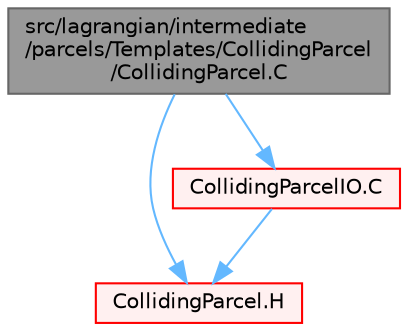 digraph "src/lagrangian/intermediate/parcels/Templates/CollidingParcel/CollidingParcel.C"
{
 // LATEX_PDF_SIZE
  bgcolor="transparent";
  edge [fontname=Helvetica,fontsize=10,labelfontname=Helvetica,labelfontsize=10];
  node [fontname=Helvetica,fontsize=10,shape=box,height=0.2,width=0.4];
  Node1 [id="Node000001",label="src/lagrangian/intermediate\l/parcels/Templates/CollidingParcel\l/CollidingParcel.C",height=0.2,width=0.4,color="gray40", fillcolor="grey60", style="filled", fontcolor="black",tooltip=" "];
  Node1 -> Node2 [id="edge1_Node000001_Node000002",color="steelblue1",style="solid",tooltip=" "];
  Node2 [id="Node000002",label="CollidingParcel.H",height=0.2,width=0.4,color="red", fillcolor="#FFF0F0", style="filled",URL="$CollidingParcel_8H.html",tooltip=" "];
  Node1 -> Node398 [id="edge2_Node000001_Node000398",color="steelblue1",style="solid",tooltip=" "];
  Node398 [id="Node000398",label="CollidingParcelIO.C",height=0.2,width=0.4,color="red", fillcolor="#FFF0F0", style="filled",URL="$CollidingParcelIO_8C.html",tooltip=" "];
  Node398 -> Node2 [id="edge3_Node000398_Node000002",color="steelblue1",style="solid",tooltip=" "];
}
